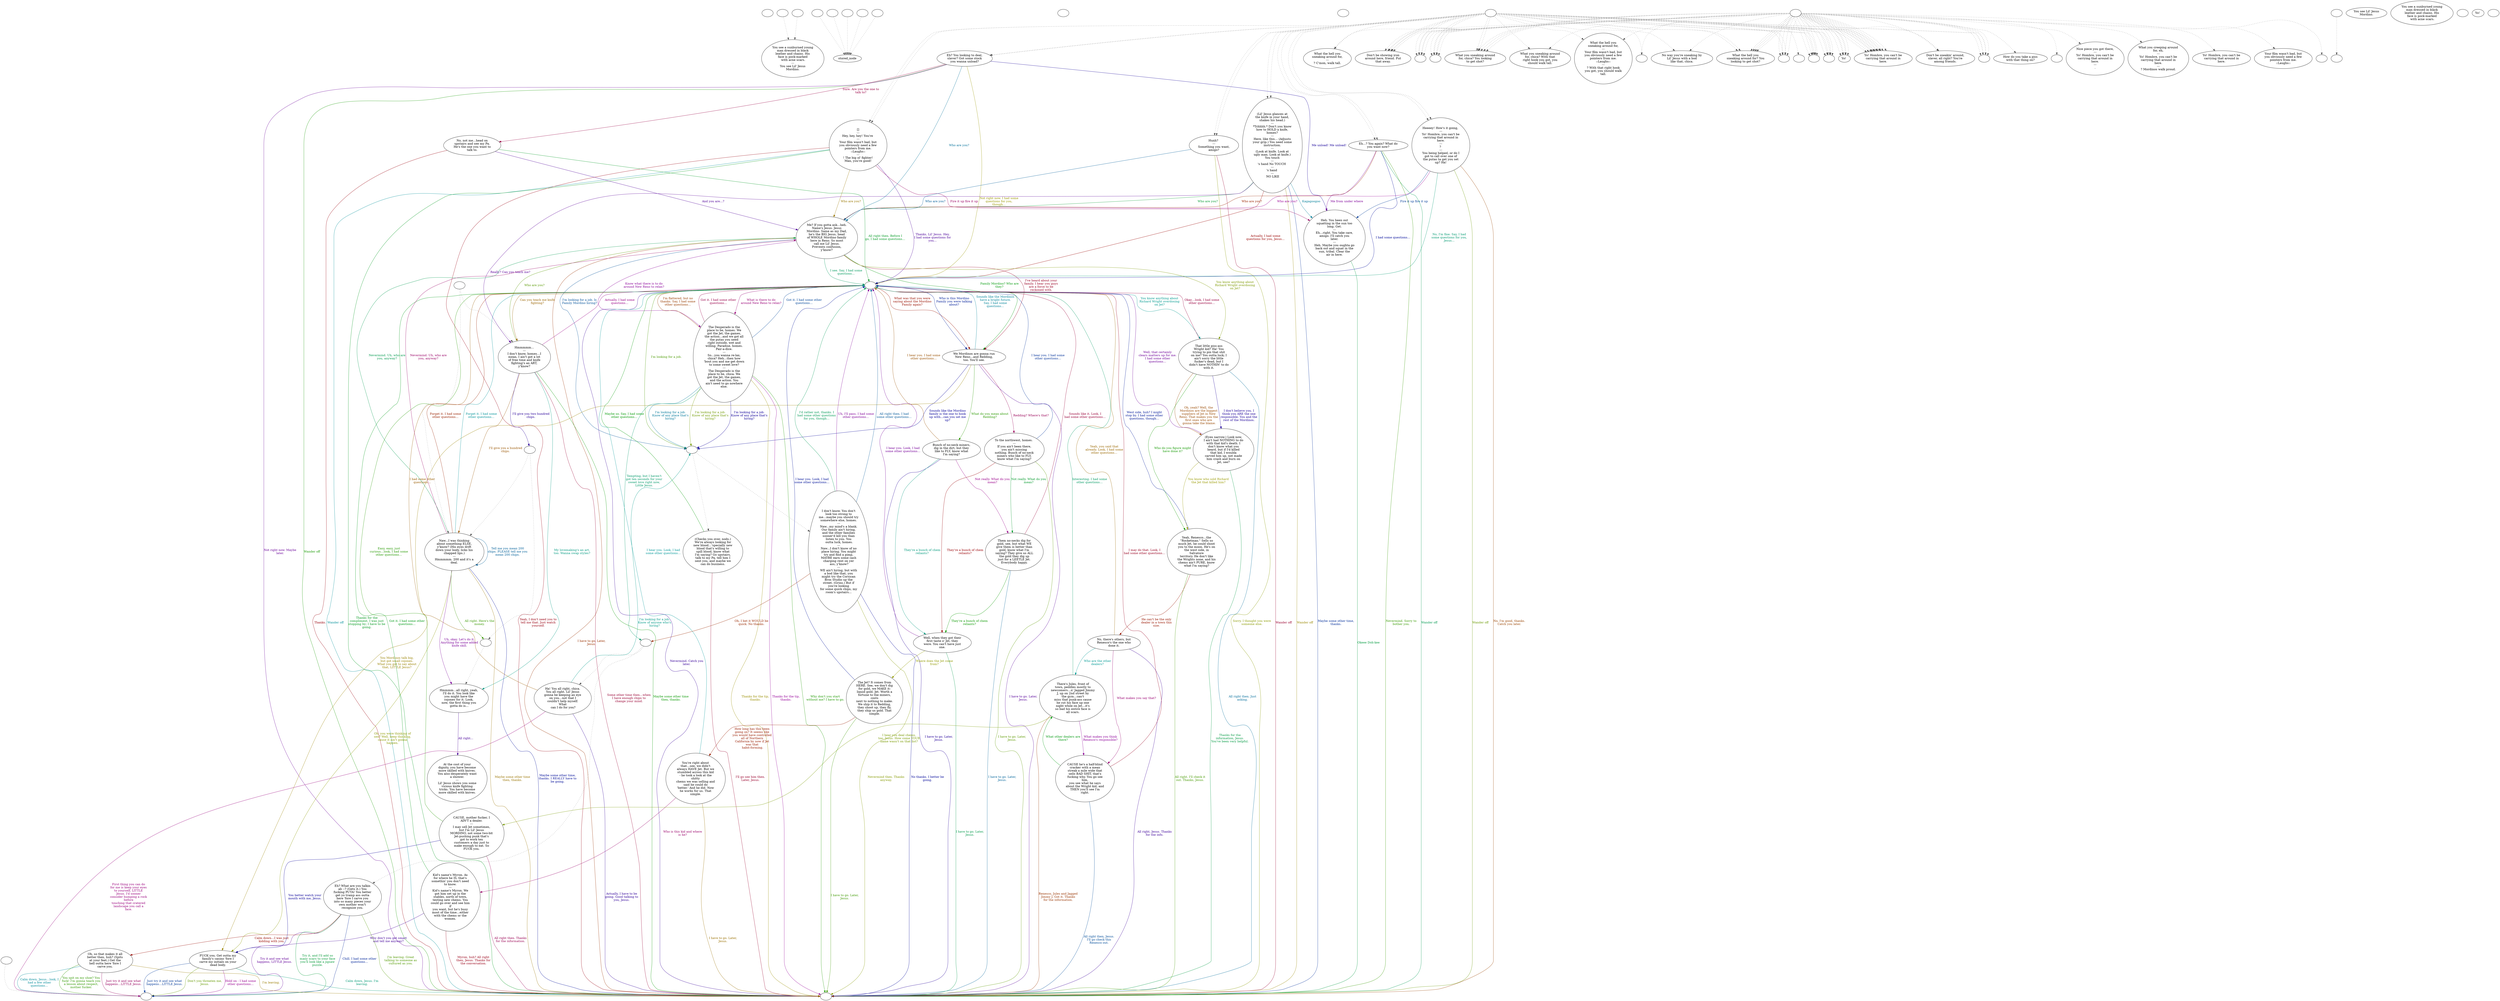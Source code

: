 digraph ncLilJes {
  "checkPartyMembersNearDoor" [style=filled       fillcolor="#FFFFFF"       color="#000000"]
  "checkPartyMembersNearDoor" [label=""]
  "ChooseFromList" [style=filled       fillcolor="#FFFFFF"       color="#000000"]
  "ChooseFromList" [label="You see a sunburned young\nman dressed in black\nleather and chains. His\nface is pock-marked\n with acne scars.\n---\nYou see Lil' Jesus\nMordino."]
  "CLICK_PREV" [style=filled       fillcolor="#FFFFFF"       color="#000000"]
  "CLICK_PREV" -> "ChooseFromList" [style=dotted color="#555555"]
  "CLICK_PREV" [label=""]
  "CLICK_0" [style=filled       fillcolor="#FFFFFF"       color="#000000"]
  "CLICK_0" -> "stored_node" [style=dotted color="#555555"]
  "CLICK_0" [label=""]
  "CLICK_1" [style=filled       fillcolor="#FFFFFF"       color="#000000"]
  "CLICK_1" -> "stored_node" [style=dotted color="#555555"]
  "CLICK_1" [label=""]
  "CLICK_2" [style=filled       fillcolor="#FFFFFF"       color="#000000"]
  "CLICK_2" -> "stored_node" [style=dotted color="#555555"]
  "CLICK_2" [label=""]
  "CLICK_3" [style=filled       fillcolor="#FFFFFF"       color="#000000"]
  "CLICK_3" -> "stored_node" [style=dotted color="#555555"]
  "CLICK_3" [label=""]
  "CLICK_4" [style=filled       fillcolor="#FFFFFF"       color="#000000"]
  "CLICK_4" -> "stored_node" [style=dotted color="#555555"]
  "CLICK_4" [label=""]
  "CLICK_MORE" [style=filled       fillcolor="#FFFFFF"       color="#000000"]
  "CLICK_MORE" -> "ChooseFromList" [style=dotted color="#555555"]
  "CLICK_MORE" [label=""]
  "start" [style=filled       fillcolor="#FFFFFF"       color="#000000"]
  "start" [label=""]
  "critter_p_proc" [style=filled       fillcolor="#FFFFFF"       color="#000000"]
  "critter_p_proc" [label=""]
  "pickup_p_proc" [style=filled       fillcolor="#FFFFFF"       color="#000000"]
  "pickup_p_proc" -> "Node998" [style=dotted color="#555555"]
  "pickup_p_proc" [label=""]
  "talk_p_proc" [style=filled       fillcolor="#FFFFFF"       color="#000000"]
  "talk_p_proc" -> "Node007" [style=dotted color="#555555"]
  "talk_p_proc" -> "Node007" [style=dotted color="#555555"]
  "talk_p_proc" -> "Node009" [style=dotted color="#555555"]
  "talk_p_proc" -> "Node010" [style=dotted color="#555555"]
  "talk_p_proc" -> "Node009" [style=dotted color="#555555"]
  "talk_p_proc" -> "Node015" [style=dotted color="#555555"]
  "talk_p_proc" -> "Node020" [style=dotted color="#555555"]
  "talk_p_proc" -> "Node022" [style=dotted color="#555555"]
  "talk_p_proc" -> "Node009" [style=dotted color="#555555"]
  "talk_p_proc" -> "Node010" [style=dotted color="#555555"]
  "talk_p_proc" -> "Node009" [style=dotted color="#555555"]
  "talk_p_proc" -> "Node015" [style=dotted color="#555555"]
  "talk_p_proc" -> "Node020" [style=dotted color="#555555"]
  "talk_p_proc" -> "Node022" [style=dotted color="#555555"]
  "talk_p_proc" -> "Node024" [style=dotted color="#555555"]
  "talk_p_proc" -> "Node025" [style=dotted color="#555555"]
  "talk_p_proc" -> "Node024" [style=dotted color="#555555"]
  "talk_p_proc" -> "Node025" [style=dotted color="#555555"]
  "talk_p_proc" -> "Node026" [style=dotted color="#555555"]
  "talk_p_proc" -> "Node026" [style=dotted color="#555555"]
  "talk_p_proc" -> "Node027" [style=dotted color="#555555"]
  "talk_p_proc" -> "Node027" [style=dotted color="#555555"]
  "talk_p_proc" -> "Node028" [style=dotted color="#555555"]
  "talk_p_proc" -> "Node028" [style=dotted color="#555555"]
  "talk_p_proc" -> "Node036" [style=dotted color="#555555"]
  "talk_p_proc" -> "Node063" [style=dotted color="#555555"]
  "talk_p_proc" -> "Node063" [style=dotted color="#555555"]
  "talk_p_proc" -> "Node033" [style=dotted color="#555555"]
  "talk_p_proc" -> "Node033" [style=dotted color="#555555"]
  "talk_p_proc" -> "Node011" [style=dotted color="#555555"]
  "talk_p_proc" -> "Node012" [style=dotted color="#555555"]
  "talk_p_proc" -> "Node032" [style=dotted color="#555555"]
  "talk_p_proc" -> "Node032" [style=dotted color="#555555"]
  "talk_p_proc" -> "Node016" [style=dotted color="#555555"]
  "talk_p_proc" -> "Node017" [style=dotted color="#555555"]
  "talk_p_proc" -> "Node021" [style=dotted color="#555555"]
  "talk_p_proc" -> "Node034" [style=dotted color="#555555"]
  "talk_p_proc" -> "Node034" [style=dotted color="#555555"]
  "talk_p_proc" -> "Node031" [style=dotted color="#555555"]
  "talk_p_proc" -> "Node031" [style=dotted color="#555555"]
  "talk_p_proc" -> "Node030" [style=dotted color="#555555"]
  "talk_p_proc" -> "Node030" [style=dotted color="#555555"]
  "talk_p_proc" [label=""]
  "destroy_p_proc" [style=filled       fillcolor="#FFFFFF"       color="#000000"]
  "destroy_p_proc" [label=""]
  "look_at_p_proc" [style=filled       fillcolor="#FFFFFF"       color="#000000"]
  "look_at_p_proc" [label="You see Lil' Jesus\nMordino."]
  "description_p_proc" [style=filled       fillcolor="#FFFFFF"       color="#000000"]
  "description_p_proc" [label="You see a sunburned young\nman dressed in black\nleather and chains. His\nface is pock-marked\n with acne scars."]
  "use_skill_on_p_proc" [style=filled       fillcolor="#FFFFFF"       color="#000000"]
  "use_skill_on_p_proc" [label=""]
  "damage_p_proc" [style=filled       fillcolor="#FFFFFF"       color="#000000"]
  "damage_p_proc" [label="Yo! "]
  "map_enter_p_proc" [style=filled       fillcolor="#FFFFFF"       color="#000000"]
  "map_enter_p_proc" [label=""]
  "map_update_p_proc" [style=filled       fillcolor="#FFFFFF"       color="#000000"]
  "map_update_p_proc" -> "destroy_p_proc" [style=dotted color="#555555"]
  "map_update_p_proc" [label=""]
  "timed_event_p_proc" [style=filled       fillcolor="#FFFFFF"       color="#000000"]
  "timed_event_p_proc" -> "Node007" [style=dotted color="#555555"]
  "timed_event_p_proc" -> "Node007" [style=dotted color="#555555"]
  "timed_event_p_proc" -> "Node009" [style=dotted color="#555555"]
  "timed_event_p_proc" -> "Node010" [style=dotted color="#555555"]
  "timed_event_p_proc" -> "Node009" [style=dotted color="#555555"]
  "timed_event_p_proc" -> "Node015" [style=dotted color="#555555"]
  "timed_event_p_proc" -> "Node020" [style=dotted color="#555555"]
  "timed_event_p_proc" -> "Node022" [style=dotted color="#555555"]
  "timed_event_p_proc" -> "Node009" [style=dotted color="#555555"]
  "timed_event_p_proc" -> "Node010" [style=dotted color="#555555"]
  "timed_event_p_proc" -> "Node009" [style=dotted color="#555555"]
  "timed_event_p_proc" -> "Node015" [style=dotted color="#555555"]
  "timed_event_p_proc" -> "Node020" [style=dotted color="#555555"]
  "timed_event_p_proc" -> "Node022" [style=dotted color="#555555"]
  "timed_event_p_proc" -> "Node024" [style=dotted color="#555555"]
  "timed_event_p_proc" -> "Node025" [style=dotted color="#555555"]
  "timed_event_p_proc" -> "Node024" [style=dotted color="#555555"]
  "timed_event_p_proc" -> "Node025" [style=dotted color="#555555"]
  "timed_event_p_proc" -> "Node026" [style=dotted color="#555555"]
  "timed_event_p_proc" -> "Node026" [style=dotted color="#555555"]
  "timed_event_p_proc" -> "Node027" [style=dotted color="#555555"]
  "timed_event_p_proc" -> "Node027" [style=dotted color="#555555"]
  "timed_event_p_proc" -> "Node028" [style=dotted color="#555555"]
  "timed_event_p_proc" -> "Node028" [style=dotted color="#555555"]
  "timed_event_p_proc" -> "Node007" [style=dotted color="#555555"]
  "timed_event_p_proc" -> "Node007" [style=dotted color="#555555"]
  "timed_event_p_proc" -> "Node009" [style=dotted color="#555555"]
  "timed_event_p_proc" -> "Node010" [style=dotted color="#555555"]
  "timed_event_p_proc" -> "Node009" [style=dotted color="#555555"]
  "timed_event_p_proc" -> "Node015" [style=dotted color="#555555"]
  "timed_event_p_proc" -> "Node020" [style=dotted color="#555555"]
  "timed_event_p_proc" -> "Node022" [style=dotted color="#555555"]
  "timed_event_p_proc" -> "Node009" [style=dotted color="#555555"]
  "timed_event_p_proc" -> "Node010" [style=dotted color="#555555"]
  "timed_event_p_proc" -> "Node009" [style=dotted color="#555555"]
  "timed_event_p_proc" -> "Node015" [style=dotted color="#555555"]
  "timed_event_p_proc" -> "Node020" [style=dotted color="#555555"]
  "timed_event_p_proc" -> "Node022" [style=dotted color="#555555"]
  "timed_event_p_proc" -> "Node024" [style=dotted color="#555555"]
  "timed_event_p_proc" -> "Node025" [style=dotted color="#555555"]
  "timed_event_p_proc" -> "Node024" [style=dotted color="#555555"]
  "timed_event_p_proc" -> "Node025" [style=dotted color="#555555"]
  "timed_event_p_proc" -> "Node026" [style=dotted color="#555555"]
  "timed_event_p_proc" -> "Node026" [style=dotted color="#555555"]
  "timed_event_p_proc" -> "Node027" [style=dotted color="#555555"]
  "timed_event_p_proc" -> "Node027" [style=dotted color="#555555"]
  "timed_event_p_proc" -> "Node028" [style=dotted color="#555555"]
  "timed_event_p_proc" -> "Node028" [style=dotted color="#555555"]
  "timed_event_p_proc" -> "Node001" [style=dotted color="#555555"]
  "timed_event_p_proc" -> "Node002" [style=dotted color="#555555"]
  "timed_event_p_proc" -> "Node036" [style=dotted color="#555555"]
  "timed_event_p_proc" -> "Node029" [style=dotted color="#555555"]
  "timed_event_p_proc" -> "Node003" [style=dotted color="#555555"]
  "timed_event_p_proc" -> "Node004" [style=dotted color="#555555"]
  "timed_event_p_proc" -> "Node005" [style=dotted color="#555555"]
  "timed_event_p_proc" -> "Node011" [style=dotted color="#555555"]
  "timed_event_p_proc" -> "Node012" [style=dotted color="#555555"]
  "timed_event_p_proc" -> "Node013" [style=dotted color="#555555"]
  "timed_event_p_proc" -> "Node016" [style=dotted color="#555555"]
  "timed_event_p_proc" -> "Node017" [style=dotted color="#555555"]
  "timed_event_p_proc" -> "Node018" [style=dotted color="#555555"]
  "timed_event_p_proc" -> "Node021" [style=dotted color="#555555"]
  "timed_event_p_proc" [label=""]
  "Node998" [style=filled       fillcolor="#FFFFFF"       color="#000000"]
  "Node998" [label=""]
  "Node999" [style=filled       fillcolor="#FFFFFF"       color="#000000"]
  "Node999" [label=""]
  "Node001" [style=filled       fillcolor="#FFFFFF"       color="#000000"]
  "Node001" [label=""]
  "Node002" [style=filled       fillcolor="#FFFFFF"       color="#000000"]
  "Node002" [label="How do you take a piss\nwith that thing on?"]
  "Node003" [style=filled       fillcolor="#FFFFFF"       color="#000000"]
  "Node003" [label="Nice piece you got there,\n---\nYo! Hombre, you can't be\ncarrying that around in\nhere.\n---\n."]
  "Node004" [style=filled       fillcolor="#FFFFFF"       color="#000000"]
  "Node004" [label="What you creeping around\nfor, eh,\n---\nYo! Hombre, you can't be\ncarrying that around in\nhere.\n---\n? Mordinos walk proud."]
  "Node005" [style=filled       fillcolor="#FFFFFF"       color="#000000"]
  "Node005" [label="Yo! Hombre, you can't be\ncarrying that around in\nhere."]
  "Node007" [style=filled       fillcolor="#FFFFFF"       color="#000000"]
  "Node007" [label="Yo! "]
  "Node009" [style=filled       fillcolor="#FFFFFF"       color="#000000"]
  "Node009" [label="Yo! Hombre, you can't be\ncarrying that around in\nhere."]
  "Node010" [style=filled       fillcolor="#FFFFFF"       color="#000000"]
  "Node010" [label=""]
  "Node011" [style=filled       fillcolor="#FFFFFF"       color="#000000"]
  "Node011" [label="What the hell you\nsneaking around for,\n---\nYour film wasn't bad, but\nyou obviously need a few\npointers from me.\n::Laughs::\n---\n? With that right hook\nyou got, you should walk\ntall."]
  "Node012" [style=filled       fillcolor="#FFFFFF"       color="#000000"]
  "Node012" [label="What you sneaking around\nfor, chica? With that\nright hook you got, you\nshould walk tall."]
  "Node013" [style=filled       fillcolor="#FFFFFF"       color="#000000"]
  "Node013" [label="Your film wasn't bad, but\nyou obviously need a few\npointers from me.\n::Laughs::"]
  "Node015" [style=filled       fillcolor="#FFFFFF"       color="#000000"]
  "Node015" [label=""]
  "Node016" [style=filled       fillcolor="#FFFFFF"       color="#000000"]
  "Node016" [label="What the hell you\nsneaking around for,\n---\n? C'mon, walk tall."]
  "Node017" [style=filled       fillcolor="#FFFFFF"       color="#000000"]
  "Node017" [label="No way you're sneaking by\nLil' Jesus with a bod\nlike that, chica."]
  "Node018" [style=filled       fillcolor="#FFFFFF"       color="#000000"]
  "Node018" [label=""]
  "Node020" [style=filled       fillcolor="#FFFFFF"       color="#000000"]
  "Node020" [label="Don't be showing iron\naround here, friend. Put\nthat away."]
  "Node021" [style=filled       fillcolor="#FFFFFF"       color="#000000"]
  "Node021" [label="Don't be sneakin' around,\nslaver, all right? You're\namong friends."]
  "Node022" [style=filled       fillcolor="#FFFFFF"       color="#000000"]
  "Node022" [label=""]
  "Node024" [style=filled       fillcolor="#FFFFFF"       color="#000000"]
  "Node024" [label="What the hell you\nsneaking around for? You\nlooking to get shot?"]
  "Node025" [style=filled       fillcolor="#FFFFFF"       color="#000000"]
  "Node025" [label="What you sneaking around\nfor, chica? You looking\nto get shot?"]
  "Node026" [style=filled       fillcolor="#FFFFFF"       color="#000000"]
  "Node026" [label=""]
  "Node027" [style=filled       fillcolor="#FFFFFF"       color="#000000"]
  "Node027" [label=""]
  "Node028" [style=filled       fillcolor="#FFFFFF"       color="#000000"]
  "Node028" [label=""]
  "Node029" [style=filled       fillcolor="#FFFFFF"       color="#000000"]
  "Node029" [label=""]
  "Node030" [style=filled       fillcolor="#FFFFFF"       color="#000000"]
  "Node030" [label="Hunh? \n---\nSomething you want,\namigo?"]
  "Node030" -> "Node999" [label="Wander off" color="#99002F" fontcolor="#99002F"]
  "Node030" -> "Node038" [label="Who are you?" color="#005C99" fontcolor="#005C99"]
  "Node030" -> "Node999" [label="Sorry. I thought you were\nsomeone else." color="#899900" fontcolor="#899900"]
  "Node031" [style=filled       fillcolor="#FFFFFF"       color="#000000"]
  "Node031" [label="Eh...? You again? What do\nyou want now?"]
  "Node031" -> "Node035" [label="Me from under where" color="#7D0099" fontcolor="#7D0099"]
  "Node031" -> "Node999" [label="Wander off" color="#009950" fontcolor="#009950"]
  "Node031" -> "Node038" [label="Who are you?" color="#992300" fontcolor="#992300"]
  "Node031" -> "Node037" [label="I had some questions…" color="#000999" fontcolor="#000999"]
  "Node031" -> "Node999" [label="Nevermind. Sorry to\nbother you." color="#369900" fontcolor="#369900"]
  "Node032" [style=filled       fillcolor="#FFFFFF"       color="#000000"]
  "Node032" [label="[]\n---\nHey, hey, hey! You're \n---\nYour film wasn't bad, but\nyou obviously need a few\npointers from me.\n::Laughs::\n---\n! The big ol' fighter!\nMan, you're good!"]
  "Node032" -> "Node035" [label="Fire it up fire it up" color="#990062" fontcolor="#990062"]
  "Node032" -> "Node999" [label="Wander off" color="#008F99" fontcolor="#008F99"]
  "Node032" -> "Node038" [label="Who are you?" color="#997600" fontcolor="#997600"]
  "Node032" -> "Node037" [label="Thanks, Lil' Jesus. Hey,\nI had some questions for\nyou…" color="#4A0099" fontcolor="#4A0099"]
  "Node032" -> "Node999" [label="Thanks for the\ncompliment. I was just\nstopping by; I have to be\ngoing." color="#00991D" fontcolor="#00991D"]
  "Node032" -> "Node999" [label="Yeah, I don't need you to\ntell me that. Just watch\nyourself." color="#990010" fontcolor="#990010"]
  "Node033" [style=filled       fillcolor="#FFFFFF"       color="#000000"]
  "Node033" [label="Heeeey! How's it going, \n---\nYo! Hombre, you can't be\ncarrying that around in\nhere.\n---\n? \n---\nYou being helped, or do I\ngot to call over one of\nthe putas ta get you set\nup? Ha!"]
  "Node033" -> "Node035" [label="Fire it up fire it up" color="#003C99" fontcolor="#003C99"]
  "Node033" -> "Node999" [label="Wander off" color="#699900" fontcolor="#699900"]
  "Node033" -> "Node038" [label="Who are you?" color="#990096" fontcolor="#990096"]
  "Node033" -> "Node037" [label="No, I'm fine. Say, I had\nsome questions for you,\nJesus…" color="#009970" fontcolor="#009970"]
  "Node033" -> "Node999" [label="No, I'm good, thanks.\nCatch you later." color="#994300" fontcolor="#994300"]
  "Node034" [style=filled       fillcolor="#FFFFFF"       color="#000000"]
  "Node034" [label="Eh? You looking to deal,\nslaver? Got some stock\nyou wanna unload?"]
  "Node034" -> "Node035" [label="Me unload! Me unload!" color="#160099" fontcolor="#160099"]
  "Node034" -> "Node999" [label="Wander off" color="#169900" fontcolor="#169900"]
  "Node034" -> "Node054" [label="Sure. Are you the one to\ntalk to?" color="#990043" fontcolor="#990043"]
  "Node034" -> "Node038" [label="Who are you?" color="#006F99" fontcolor="#006F99"]
  "Node034" -> "Node037" [label="Not right now. I had some\nquestions for you,\nthough…" color="#999600" fontcolor="#999600"]
  "Node034" -> "Node999" [label="Not right now. Maybe\nlater." color="#690099" fontcolor="#690099"]
  "Node035" [style=filled       fillcolor="#FFFFFF"       color="#000000"]
  "Node035" [label="Heh. You been out\nsquatting in the sun too\nlong. Get.\n---\nEh…right. You take care,\namigo. I'll catch you\nlater.\n---\nHeh. Maybe you oughta go\nback out and squat in the\nsun, tribal. Clear the\nair in here."]
  "Node035" -> "Node999" [label="Okeee Doh-kee" color="#00993D" fontcolor="#00993D"]
  "Node036" [style=filled       fillcolor="#FFFFFF"       color="#000000"]
  "Node036" [label=""]
  "Node037" [style=filled       fillcolor="#FFFFFF"       color="#000000"]
  "Node037" [label=""]
  "Node037" -> "Node039" [label="What was that you were\nsaying about the Mordino\nFamily again?" color="#991000" fontcolor="#991000"]
  "Node037" -> "Node039" [label="Who is this Mordino\nFamily you were talking\nabout?" color="#001D99" fontcolor="#001D99"]
  "Node037" -> "Node990" [label="I'm looking for a job." color="#499900" fontcolor="#499900"]
  "Node037" -> "Node048" [label="What is there to do\naround New Reno to relax?" color="#990076" fontcolor="#990076"]
  "Node037" -> "Node056" [label="You know anything about\nRichard Wright overdosing\non Jet?" color="#00998F" fontcolor="#00998F"]
  "Node037" -> "Node064" [label="Can you teach me knife\nfighting?" color="#996300" fontcolor="#996300"]
  "Node037" -> "Node999" [label="Nevermind. Catch you\nlater." color="#360099" fontcolor="#360099"]
  "Node038" [style=filled       fillcolor="#FFFFFF"       color="#000000"]
  "Node038" [label="Me? If you gotta ask…heh.\nName's Jesus. Jesus\nMordino. Same as my Dad,\nhe's the BIG Jesus, head\nof WHOLE Mordino family\nhere in Reno. So most\ncall me Lil' Jesus.\nPrevents confusion,\ny'know?"]
  "Node038" -> "Node039" [label="Family Mordino? Who are\nthey?" color="#009909" fontcolor="#009909"]
  "Node038" -> "Node039" [label="I've heard about your\nfamily. I hear you guys\nare a force to be\nreckoned with." color="#990023" fontcolor="#990023"]
  "Node038" -> "Node990" [label="I'm looking for a job. Is\nFamily Mordino hiring?" color="#005099" fontcolor="#005099"]
  "Node038" -> "Node056" [label="You know anything about\nRichard Wright overdosing\non Jet?" color="#7D9900" fontcolor="#7D9900"]
  "Node038" -> "Node048" [label="Know what there is to do\naround New Reno to relax?" color="#890099" fontcolor="#890099"]
  "Node038" -> "Node037" [label="I see. Say, I had some\nquestions…" color="#00995C" fontcolor="#00995C"]
  "Node038" -> "Node999" [label="I have to go. Later,\nJesus." color="#993000" fontcolor="#993000"]
  "Node039" [style=filled       fillcolor="#FFFFFF"       color="#000000"]
  "Node039" [label="We Mordinos are gonna run\nNew Reno…and Redding,\ntoo. You'll see."]
  "Node039" -> "Node990" [label="Sounds like the Mordino\nfamily is the one to hook\nup with…can you set me\nup?" color="#030099" fontcolor="#030099"]
  "Node039" -> "Node041" [label="What do you mean about\nRedding?" color="#2A9900" fontcolor="#2A9900"]
  "Node039" -> "Node040" [label="Redding? Where's that?" color="#990056" fontcolor="#990056"]
  "Node039" -> "Node037" [label="Sounds like the Mordinos\nhave a bright future.\nSay, I had some\nquestions…" color="#008399" fontcolor="#008399"]
  "Node039" -> "Node055" [label="You Mordinos talk big,\nbut got small cojones.\nWhat you got to say about\nthat, LITTLE Jesus?" color="#998200" fontcolor="#998200"]
  "Node039" -> "Node999" [label="I have to go. Later,\nJesus." color="#560099" fontcolor="#560099"]
  "Node040" [style=filled       fillcolor="#FFFFFF"       color="#000000"]
  "Node040" [label="To the northwest, homes. \n---\nIf you ain't been there,\nyou ain't missing\nnothing. Bunch of no-neck\nminers who like to FLY,\nknow what I'm saying?"]
  "Node040" -> "Node042" [label="Not really. What do you\nmean?" color="#009929" fontcolor="#009929"]
  "Node040" -> "Node043" [label="They're a bunch of chem\nreliants?" color="#990004" fontcolor="#990004"]
  "Node040" -> "Node037" [label="I hear you. I had some\nother questions…" color="#003099" fontcolor="#003099"]
  "Node040" -> "Node999" [label="I have to go. Later,\nJesus." color="#5D9900" fontcolor="#5D9900"]
  "Node041" [style=filled       fillcolor="#FFFFFF"       color="#000000"]
  "Node041" [label="Bunch of no-neck miners,\ndig in the dirt, but they\nlike to FLY, know what\nI'm saying?"]
  "Node041" -> "Node042" [label="Not really. What do you\nmean?" color="#99008A" fontcolor="#99008A"]
  "Node041" -> "Node043" [label="They're a bunch of chem\nreliants?" color="#00997C" fontcolor="#00997C"]
  "Node041" -> "Node037" [label="I hear you. I had some\nother questions…" color="#994F00" fontcolor="#994F00"]
  "Node041" -> "Node999" [label="I have to go. Later,\nJesus." color="#230099" fontcolor="#230099"]
  "Node042" [style=filled       fillcolor="#FFFFFF"       color="#000000"]
  "Node042" [label="Them no-necks dig for\ngold, see, but what WE\ngive them is better than\ngold, know what I'm\nsaying? They give us ALL\nthe gold they dig up\njust for a LEETLE Jet.\nEverybody happy."]
  "Node042" -> "Node043" [label="They're a bunch of chem\nreliants?" color="#0A9900" fontcolor="#0A9900"]
  "Node042" -> "Node037" [label="Sounds like it. Look, I\nhad some other questions…" color="#990037" fontcolor="#990037"]
  "Node042" -> "Node999" [label="I have to go. Later,\nJesus." color="#006399" fontcolor="#006399"]
  "Node043" [style=filled       fillcolor="#FFFFFF"       color="#000000"]
  "Node043" [label="Well, when they got their\nfirst taste o' Jet, they\nwere. You can't have just\none."]
  "Node043" -> "Node044" [label="Where does the Jet come\nfrom?" color="#909900" fontcolor="#909900"]
  "Node043" -> "Node037" [label="I hear you. Look, I had\nsome other questions…" color="#750099" fontcolor="#750099"]
  "Node043" -> "Node999" [label="I have to go. Later,\nJesus." color="#009949" fontcolor="#009949"]
  "Node044" [style=filled       fillcolor="#FFFFFF"       color="#000000"]
  "Node044" [label="The Jet? It comes from\nHERE. See, we don't dig\nfor gold, we MAKE it:\nliquid gold. Jet. Worth a\nfortune to the miners,\ncosts\nnext to nothing to make.\nWe ship it to Redding,\nthey shoot up, they fly,\nthey ship us gold. That\nsimple."]
  "Node044" -> "Node045" [label="How long has this been\ngoing on? It seems like\nyou would have controlled\nall of Northern\nCalifornia by now if Jet\nwas that\n habit-forming." color="#991C00" fontcolor="#991C00"]
  "Node044" -> "Node037" [label="I hear you. Look, I had\nsome other questions…" color="#001199" fontcolor="#001199"]
  "Node044" -> "Node999" [label="I have to go. Later,\nJesus." color="#3D9900" fontcolor="#3D9900"]
  "Node045" [style=filled       fillcolor="#FFFFFF"       color="#000000"]
  "Node045" [label="You're right about\nthat…see, we didn't\nalways HAVE Jet. But we\nstumbled across this kid\n- he took a look at the\nshitty\nchems we was selling and\nsaid he could do\n'better.' And he did. Now\nhe works for us. That\nsimple."]
  "Node045" -> "Node046" [label="Who is this kid and where\nis he?" color="#99006A" fontcolor="#99006A"]
  "Node045" -> "Node037" [label="I hear you. Look, I had\nsome other questions…" color="#009799" fontcolor="#009799"]
  "Node045" -> "Node999" [label="I have to go. Later,\nJesus." color="#996F00" fontcolor="#996F00"]
  "Node046" [style=filled       fillcolor="#FFFFFF"       color="#000000"]
  "Node046" [label="Kid's name's Myron. As\nfor where he IS, that's\nsomethin' you don't need\nto know.\n---\nKid's name's Myron. We\ngot him set up in the\nstables, north of town,\ntesting new chems. You\ncould go over and see him\nif\nyou want, but he's busy\nmost of the time…either\nwith the chems or the\nwomen."]
  "Node046" -> "Node055" [label="Why don't you get smart\nand tell me anyway?" color="#420099" fontcolor="#420099"]
  "Node046" -> "Node037" [label="Got it. I had some other\nquestions…" color="#009915" fontcolor="#009915"]
  "Node046" -> "Node999" [label="Myron, huh? All right\nthen, Jesus. Thanks for\nthe conversation." color="#990017" fontcolor="#990017"]
  "Node048" [style=filled       fillcolor="#FFFFFF"       color="#000000"]
  "Node048" [label="The Desperado is the\nplace to be, homes. We\ngot the Jet, the games,\nthe action…and we got all\nthe putas you need\nright outside, wet and\nwilling. Paradise, homes.\nPair-a-dice.\n---\nSo…you wanna re-lax,\nchica? Heh...then how\n'bout you and me get down\nto some sweet love?\n---\nThe Desperado is the\nplace to be, chica. We\ngot the Jet, the games,\nand the action. You\nain't need to go nowhere\nelse."]
  "Node048" -> "Node037" [label="Got it. I had some other\nquestions…" color="#004499" fontcolor="#004499"]
  "Node048" -> "Node990" [label="I'm looking for a job.\nKnow of any place that's\nhiring?" color="#709900" fontcolor="#709900"]
  "Node048" -> "Node999" [label="Thanks for the tip,\nthanks." color="#950099" fontcolor="#950099"]
  "Node048" -> "Node989" [label="Tempting, but I haven't\ngot ten seconds for your\nsweet love right now,\nLittle Jesus." color="#009968" fontcolor="#009968"]
  "Node048" -> "Node037" [label="I'm flattered, but no\nthanks. Say, I had some\nother questions…" color="#993C00" fontcolor="#993C00"]
  "Node048" -> "Node990" [label="I'm looking for a job.\nKnow of any place that's\nhiring?" color="#0F0099" fontcolor="#0F0099"]
  "Node048" -> "Node999" [label="Why don't you start\nwithout me? I have to go." color="#1E9900" fontcolor="#1E9900"]
  "Node048" -> "Node037" [label="Got it. I had some other\nquestions…" color="#99004A" fontcolor="#99004A"]
  "Node048" -> "Node990" [label="I'm looking for a job.\nKnow of any place that's\nhiring?" color="#007799" fontcolor="#007799"]
  "Node048" -> "Node999" [label="Thanks for the tip,\nthanks." color="#998E00" fontcolor="#998E00"]
  "Node049" [style=filled       fillcolor="#FFFFFF"       color="#000000"]
  "Node049" [label="Eh? What are you talkin\nab --? (Gets it.) You\nfucking PUTA! You better\nget yo tramp ass outta\nhere 'fore I carve you\ninto so many pieces your\nown mother won't\nrecognize you."]
  "Node049" -> "Node998" [label="Try it and see what\nhappens, LITTLE Jesus." color="#620099" fontcolor="#620099"]
  "Node049" -> "Node998" [label="Try it, and I'll add so\nmany scars to your face\nyou'll look like a jigsaw\npuzzle." color="#009935" fontcolor="#009935"]
  "Node049" -> "Node053" [label="Calm down…I was just\nkidding with you." color="#990800" fontcolor="#990800"]
  "Node049" -> "Node998" [label="Chill. I had some other\nquestions…" color="#002499" fontcolor="#002499"]
  "Node049" -> "Node999" [label="I'm leaving. Great\ntalking to someone as\ncultured as you." color="#519900" fontcolor="#519900"]
  "Node050" [style=filled       fillcolor="#FFFFFF"       color="#000000"]
  "Node050" [label="Ha! You all right, chica.\nYou all right. Lil' Jesus\ngonna be keeping an eye\non you…not that I\ncouldn't help myself.\nWhat\n can I do for you?"]
  "Node050" -> "Node998" [label="First thing you can do\nfor me is keep your eyes\nto yourself, LITTLE\nJesus. I'd sooner\nconsider humping a rock\nbefore\ntouching that cratered\nlandscape you call a\nface." color="#99007D" fontcolor="#99007D"]
  "Node050" -> "Node990" [label="I'm looking for a job.\nKnow of anyone who's\nhiring?" color="#009988" fontcolor="#009988"]
  "Node050" -> "Node037" [label="I had some other\nquestions…" color="#995B00" fontcolor="#995B00"]
  "Node050" -> "Node999" [label="Actually, I have to be\ngoing. Good talking to\nyou, Jesus." color="#2F0099" fontcolor="#2F0099"]
  "Node051" [style=filled       fillcolor="#FFFFFF"       color="#000000"]
  "Node051" [label="(Checks you over, nods.)\nWe're always looking for\nnew blood…'specially new\nblood that's willing to\nspill blood, know what\nI'm saying? Go upstairs,\ntalk to my Pa, tell him I\nsent you, and maybe we\ncan do business."]
  "Node051" -> "Node037" [label="Maybe so. Say, I had some\nother questions…" color="#009902" fontcolor="#009902"]
  "Node051" -> "Node999" [label="I'll go see him then.\nLater, Jesus." color="#99002B" fontcolor="#99002B"]
  "Node052" [style=filled       fillcolor="#FFFFFF"       color="#000000"]
  "Node052" [label="I don't know. You don't\nlook too strong to\nme…maybe you should try\nsomewhere else, homes.\n---\nNaw...my mind's a blank.\nOur family ain't hiring,\nand the other families\nsooner'd kill you than\nlisten to you. You\n outta luck, homes.\n---\nNaw...I don't know of no\nplace hiring. You might\ntry and find a pimp,\nMAYBE earn some cash\ncharging rent on yer\n ass, y'know?\n---\nWE ain't hiring, but with\na bod like that, you\nmight try the Corsican\nBros Studio up the\nstreet. (Grins.) But if\nyou're looking\nfor some quick chips, my\nroom's upstairs..."]
  "Node052" -> "Node037" [label="All right then. I had\nsome other questions…" color="#005799" fontcolor="#005799"]
  "Node052" -> "Node999" [label="Nevermind then. Thanks\nanyway." color="#849900" fontcolor="#849900"]
  "Node052" -> "Node037" [label="Uh, I'll pass. I had some\nother questions…" color="#810099" fontcolor="#810099"]
  "Node052" -> "Node037" [label="I'd rather not, thanks. I\nhad some other questions\nfor you, though…" color="#009955" fontcolor="#009955"]
  "Node052" -> "Node989" [label="Oh, I bet it WOULD be\nquick. No thanks." color="#992800" fontcolor="#992800"]
  "Node052" -> "Node999" [label="No thanks. I better be\ngoing." color="#000599" fontcolor="#000599"]
  "Node053" [style=filled       fillcolor="#FFFFFF"       color="#000000"]
  "Node053" [label="Oh, so that makes it all\nbetter then, huh? (Spits\nat your feet.) Get the\nhell outta here 'fore I\ncarve you."]
  "Node053" -> "Node998" [label="You spit on my shoe? You\nfuck! I'm gonna teach you\na lesson about respect,\nmother fucker." color="#319900" fontcolor="#319900"]
  "Node053" -> "Node998" [label="Just try it and see what\nhappens…LITTLE Jesus." color="#99005E" fontcolor="#99005E"]
  "Node053" -> "Node998" [label="Calm down, Jesus…look, I\nhad a few other\nquestions…" color="#008A99" fontcolor="#008A99"]
  "Node053" -> "Node999" [label="I'm leaving." color="#997B00" fontcolor="#997B00"]
  "Node054" [style=filled       fillcolor="#FFFFFF"       color="#000000"]
  "Node054" [label="No, not me…head on\nupstairs and see my Pa.\nHe's the one you want to\ntalk to."]
  "Node054" -> "Node038" [label="And you are...?" color="#4E0099" fontcolor="#4E0099"]
  "Node054" -> "Node037" [label="All right then. Before I\ngo, I had some questions…" color="#009922" fontcolor="#009922"]
  "Node054" -> "Node999" [label="Thanks." color="#99000B" fontcolor="#99000B"]
  "Node055" [style=filled       fillcolor="#FFFFFF"       color="#000000"]
  "Node055" [label="FUCK you. Get outta my\nfamily's casino 'fore I\ncarve my initials on your\ndead body."]
  "Node055" -> "Node998" [label="Just try it and see what\nhappens…LITTLE Jesus." color="#003899" fontcolor="#003899"]
  "Node055" -> "Node998" [label="Don't you threaten me,\nJesus." color="#649900" fontcolor="#649900"]
  "Node055" -> "Node998" [label="Hold on - I had some\nother questions…" color="#990091" fontcolor="#990091"]
  "Node055" -> "Node999" [label="Calm down, Jesus. I'm\nleaving." color="#009974" fontcolor="#009974"]
  "Node056" [style=filled       fillcolor="#FFFFFF"       color="#000000"]
  "Node056" [label="That little piss-ass\nWright kid? Ha! You\ntrying to pin that shit\non me? You outta luck; I\nain't sorry the little\nfucker's dead, but I\ndidn't have NOTHIN' to do\nwith it."]
  "Node056" -> "Node057" [label="Oh, yeah? Well, the\nMordinos are the biggest\nsuppliers of Jet in New\nReno. That makes you the\nfirst ones who are\n gonna take the blame." color="#994800" fontcolor="#994800"]
  "Node056" -> "Node057" [label="I don't believe you. I\nthink you ARE the one\nresponsible. You and the\nrest of the Mordinos." color="#1B0099" fontcolor="#1B0099"]
  "Node056" -> "Node058" [label="Who do you figure might\nhave done it?" color="#129900" fontcolor="#129900"]
  "Node056" -> "Node037" [label="Okay…look, I had some\nother questions…" color="#99003E" fontcolor="#99003E"]
  "Node056" -> "Node999" [label="All right then. Just\nasking." color="#006B99" fontcolor="#006B99"]
  "Node057" [style=filled       fillcolor="#FFFFFF"       color="#000000"]
  "Node057" [label="(Eyes narrow.) Look now,\nI ain't had NOTHING to do\nwith that kid's death. I\ndon't know what you\nheard, but if I'd killed\nthat kid, I woulda\ncarved him up, not made\nhim crash and burn on\nJet, see?"]
  "Node057" -> "Node058" [label="You know who sold Richard\nthe Jet that killed him?" color="#989900" fontcolor="#989900"]
  "Node057" -> "Node037" [label="Well, that certainly\nclears matters up for me.\nI had some other\nquestions…" color="#6E0099" fontcolor="#6E0099"]
  "Node057" -> "Node999" [label="Thanks for the\ninformation, Jesus.\nYou've been very helpful." color="#009941" fontcolor="#009941"]
  "Node058" [style=filled       fillcolor="#FFFFFF"       color="#000000"]
  "Node058" [label="Yeah, Renesco…the\n\"Rocketman.\" Sells so\nmuch Jet, he could shoot\nyou to the moon. He's on\nthe west side, in\nSalvatore\nterritory. He don't like\nthe Wrights none, and his\nchems ain't PURE, know\nwhat I'm saying?"]
  "Node058" -> "Node059" [label="He can't be the only\ndealer in a town this\nsize." color="#991500" fontcolor="#991500"]
  "Node058" -> "Node037" [label="West side, huh? I might\nstop by. I had some other\nquestions, though…" color="#001899" fontcolor="#001899"]
  "Node058" -> "Node999" [label="All right. I'll check it\nout. Thanks, Jesus." color="#459900" fontcolor="#459900"]
  "Node059" [style=filled       fillcolor="#FFFFFF"       color="#000000"]
  "Node059" [label="No, there's others, but\nRenesco's the one who\ndone it."]
  "Node059" -> "Node060" [label="What makes you say that?" color="#990071" fontcolor="#990071"]
  "Node059" -> "Node061" [label="Who are the other\ndealers?" color="#009994" fontcolor="#009994"]
  "Node059" -> "Node037" [label="Yeah, you said that\nalready. Look, I had some\nother questions…" color="#996700" fontcolor="#996700"]
  "Node059" -> "Node999" [label="All right, Jesus. Thanks\nfor the info." color="#3B0099" fontcolor="#3B0099"]
  "Node060" [style=filled       fillcolor="#FFFFFF"       color="#000000"]
  "Node060" [label="CAUSE he's a half-blind\ncracker with a mean\nstreak a mile wide that\nsells BAD SHIT, that's\nfucking why. You go see\nhim,\nyou see what he says\nabout the Wright kid, and\nTHEN you'll see I'm\nright."]
  "Node060" -> "Node061" [label="What other dealers are\nthere?" color="#00990E" fontcolor="#00990E"]
  "Node060" -> "Node037" [label="I may do that. Look, I\nhad some other questions…" color="#99001F" fontcolor="#99001F"]
  "Node060" -> "Node999" [label="All right then, Jesus.\nI'll go check this\nRenesco out." color="#004B99" fontcolor="#004B99"]
  "Node061" [style=filled       fillcolor="#FFFFFF"       color="#000000"]
  "Node061" [label="There's Jules, front of\ntown, peddles mostly to\nnewcomers…n' Jagged Jimmy\nJ, up on 2nd street by\nthe gym…can't\nmiss that punk-ass cause\nhe cut his face up one\nnight while on Jet…it's\nso bad his entire face is\nall scars."]
  "Node061" -> "Node062" [label="I hear you deal chems,\ntoo, Jesus. How come YOUR\nname wasn't on that list?" color="#789900" fontcolor="#789900"]
  "Node061" -> "Node060" [label="What makes you think\nRenesco's responsible?" color="#8D0099" fontcolor="#8D0099"]
  "Node061" -> "Node037" [label="Interesting. I had some\nother questions…" color="#009961" fontcolor="#009961"]
  "Node061" -> "Node999" [label="Renesco, Jules and Jagged\nJimmy J. Got it. Thanks\nfor the information." color="#993400" fontcolor="#993400"]
  "Node062" [style=filled       fillcolor="#FFFFFF"       color="#000000"]
  "Node062" [label="CAUSE, mother fucker, I\nAIN'T a dealer.\n---\nI may sell Jet sometimes,\nbut I'm Lil' Jesus\nMORDINO, not some two-bit\nJet-pushing punk that's\ngot to work ten\ncustomers a day just to\nmake enough to eat. So\nFUCK you."]
  "Node062" -> "Node055" [label="You better watch your\nmouth with me, Jesus." color="#080099" fontcolor="#080099"]
  "Node062" -> "Node037" [label="Easy, easy, just\ncurious…look, I had some\nother questions…" color="#259900" fontcolor="#259900"]
  "Node062" -> "Node999" [label="All right then. Thanks\nfor the information." color="#990052" fontcolor="#990052"]
  "Node063" [style=filled       fillcolor="#FFFFFF"       color="#000000"]
  "Node063" [label="(Lil' Jesus glances at\nthe knife in your hand,\nshakes his head.)\n---\n*Tchhhh.* Don't you know\nhow to HOLD a knife,\nhomes?\n---\nHere, like this… (Adjusts\nyour grip.) You need some\ninstruction.\n---\n(Look at knife. Look at\nugly man. Look at knife.)\nYou touch\n---\n's hand No TOUCH \n---\n's hand \n---\n NO LIKE"]
  "Node063" -> "Node035" [label="Kagagoogoo" color="#007E99" fontcolor="#007E99"]
  "Node063" -> "Node999" [label="Wander off" color="#998700" fontcolor="#998700"]
  "Node063" -> "Node064" [label="Really? Can you teach me?" color="#5A0099" fontcolor="#5A0099"]
  "Node063" -> "Node038" [label="Who are you?" color="#00992E" fontcolor="#00992E"]
  "Node063" -> "Node037" [label="Actually, I had some\nquestions for you, Jesus…" color="#990100" fontcolor="#990100"]
  "Node063" -> "Node999" [label="Maybe some other time,\nthanks." color="#002C99" fontcolor="#002C99"]
  "Node064" [style=filled       fillcolor="#FFFFFF"       color="#000000"]
  "Node064" [label="Hmmmmm...\n---\nI don't know, homes…I\nmean, I ain't got a lot\nof free time and knife\nfighting's an ART,\ny'know?"]
  "Node064" -> "Node038" [label="Who are you?" color="#589900" fontcolor="#589900"]
  "Node064" -> "Node037" [label="Actually, I had some\nquestions…" color="#990085" fontcolor="#990085"]
  "Node064" -> "Node066" [label="My lovemaking's an art,\ntoo. Wanna swap styles?" color="#009980" fontcolor="#009980"]
  "Node064" -> "Node065" [label="I'll give you a hundred\nchips." color="#995400" fontcolor="#995400"]
  "Node064" -> "Node985" [label="I'll give you two hundred\nchips." color="#270099" fontcolor="#270099"]
  "Node064" -> "Node999" [label="Maybe some other time\nthen, thanks." color="#069900" fontcolor="#069900"]
  "Node064" -> "Node999" [label="Some other time then…when\nI have enough chips to\nchange your mind." color="#990032" fontcolor="#990032"]
  "Node065" [style=filled       fillcolor="#FFFFFF"       color="#000000"]
  "Node065" [label="Naw...I was thinking\nabout something ELSE,\ny'know? (His eyes drift\ndown your body, licks his\nchapped lips.)\n---\nHmmmmm. 200 and it's a\ndeal."]
  "Node065" -> "Node065" [label="Tell me you mean 200\nchips. PLEASE tell me you\nmean 200 chips." color="#005F99" fontcolor="#005F99"]
  "Node065" -> "Node055" [label="Oh, you were thinking of\nsex? Well, keep thinking,\ncause it ain't gonna\nhappen." color="#8B9900" fontcolor="#8B9900"]
  "Node065" -> "Node066" [label="Uh, okay. Let's do it.\nAnything for some added\nknife skill." color="#7A0099" fontcolor="#7A0099"]
  "Node065" -> "Node038" [label="Nevermind. Uh, who are\nyou, anyway?" color="#00994D" fontcolor="#00994D"]
  "Node065" -> "Node037" [label="Forget it. I had some\nother questions…" color="#992100" fontcolor="#992100"]
  "Node065" -> "Node999" [label="Maybe some other time,\nthanks. I REALLY have to\nbe going." color="#000C99" fontcolor="#000C99"]
  "Node065" -> "Node984" [label="All right. Here's the\nmoney." color="#399900" fontcolor="#399900"]
  "Node065" -> "Node038" [label="Nevermind. Uh, who are\nyou, anyway?" color="#990065" fontcolor="#990065"]
  "Node065" -> "Node037" [label="Forget it. I had some\nother questions…" color="#009299" fontcolor="#009299"]
  "Node065" -> "Node999" [label="Maybe some other time\nthen, thanks." color="#997300" fontcolor="#997300"]
  "Node066" [style=filled       fillcolor="#FFFFFF"       color="#000000"]
  "Node066" [label="Hmmmm...all right, yeah,\nI'll do it. You look like\nyou might have the\ncojones for it. Look,\nnow, the first thing you\n gotta do is…"]
  "Node066" -> "Node983" [label="All right..." color="#470099" fontcolor="#470099"]
  "Node990" [style=filled       fillcolor="#FFFFFF"       color="#000000"]
  "Node990" -> "Node051" [style=dotted color="#555555"]
  "Node990" -> "Node052" [style=dotted color="#555555"]
  "Node990" [label=""]
  "Node989" [style=filled       fillcolor="#FFFFFF"       color="#000000"]
  "Node989" -> "Node050" [style=dotted color="#555555"]
  "Node989" -> "Node049" [style=dotted color="#555555"]
  "Node989" [label=""]
  "Node986" [style=filled       fillcolor="#FFFFFF"       color="#000000"]
  "Node986" -> "Node065" [style=dotted color="#555555"]
  "Node986" -> "Node064" [style=dotted color="#555555"]
  "Node986" [label=""]
  "Node984" [style=filled       fillcolor="#FFFFFF"       color="#000000"]
  "Node984" -> "Node066" [style=dotted color="#555555"]
  "Node984" [label=""]
  "Node985" [style=filled       fillcolor="#FFFFFF"       color="#000000"]
  "Node985" -> "Node065" [style=dotted color="#555555"]
  "Node985" -> "Node984" [style=dotted color="#555555"]
  "Node985" [label=""]
  "Node983" [style=filled       fillcolor="#FFFFFF"       color="#000000"]
  "Node983" [label="At the cost of your\ndignity, you have become\nmore skilled with knives.\nYou also desperately want\na shower.\n---\nLil' Jesus shows you some\nvicious knife fighting\ntricks. You have become\nmore skilled with knives."]
}
